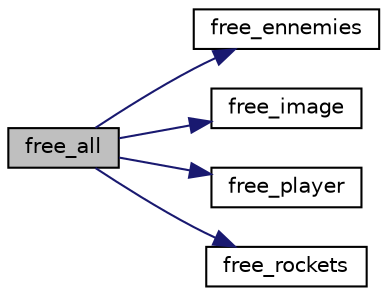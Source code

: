 digraph "free_all"
{
 // LATEX_PDF_SIZE
  edge [fontname="Helvetica",fontsize="10",labelfontname="Helvetica",labelfontsize="10"];
  node [fontname="Helvetica",fontsize="10",shape=record];
  rankdir="LR";
  Node1 [label="free_all",height=0.2,width=0.4,color="black", fillcolor="grey75", style="filled", fontcolor="black",tooltip="Function that coordinate the free of all the structure."];
  Node1 -> Node2 [color="midnightblue",fontsize="10",style="solid",fontname="Helvetica"];
  Node2 [label="free_ennemies",height=0.2,width=0.4,color="black", fillcolor="white", style="filled",URL="$game_8c.html#ab232532548c08176cc918eb7f4a2281e",tooltip="Function that free the ennemies structure."];
  Node1 -> Node3 [color="midnightblue",fontsize="10",style="solid",fontname="Helvetica"];
  Node3 [label="free_image",height=0.2,width=0.4,color="black", fillcolor="white", style="filled",URL="$game_8c.html#a118e7f39072526a9ded539cc02e1f19e",tooltip="Function that free the image structure."];
  Node1 -> Node4 [color="midnightblue",fontsize="10",style="solid",fontname="Helvetica"];
  Node4 [label="free_player",height=0.2,width=0.4,color="black", fillcolor="white", style="filled",URL="$game_8c.html#a8f9f3c7c48cb40be854651ca4d681d6b",tooltip="Function that free the player structure."];
  Node1 -> Node5 [color="midnightblue",fontsize="10",style="solid",fontname="Helvetica"];
  Node5 [label="free_rockets",height=0.2,width=0.4,color="black", fillcolor="white", style="filled",URL="$game_8c.html#a594562d31867b758f758adc24d36f3fa",tooltip="Function that free the rockets structure."];
}
